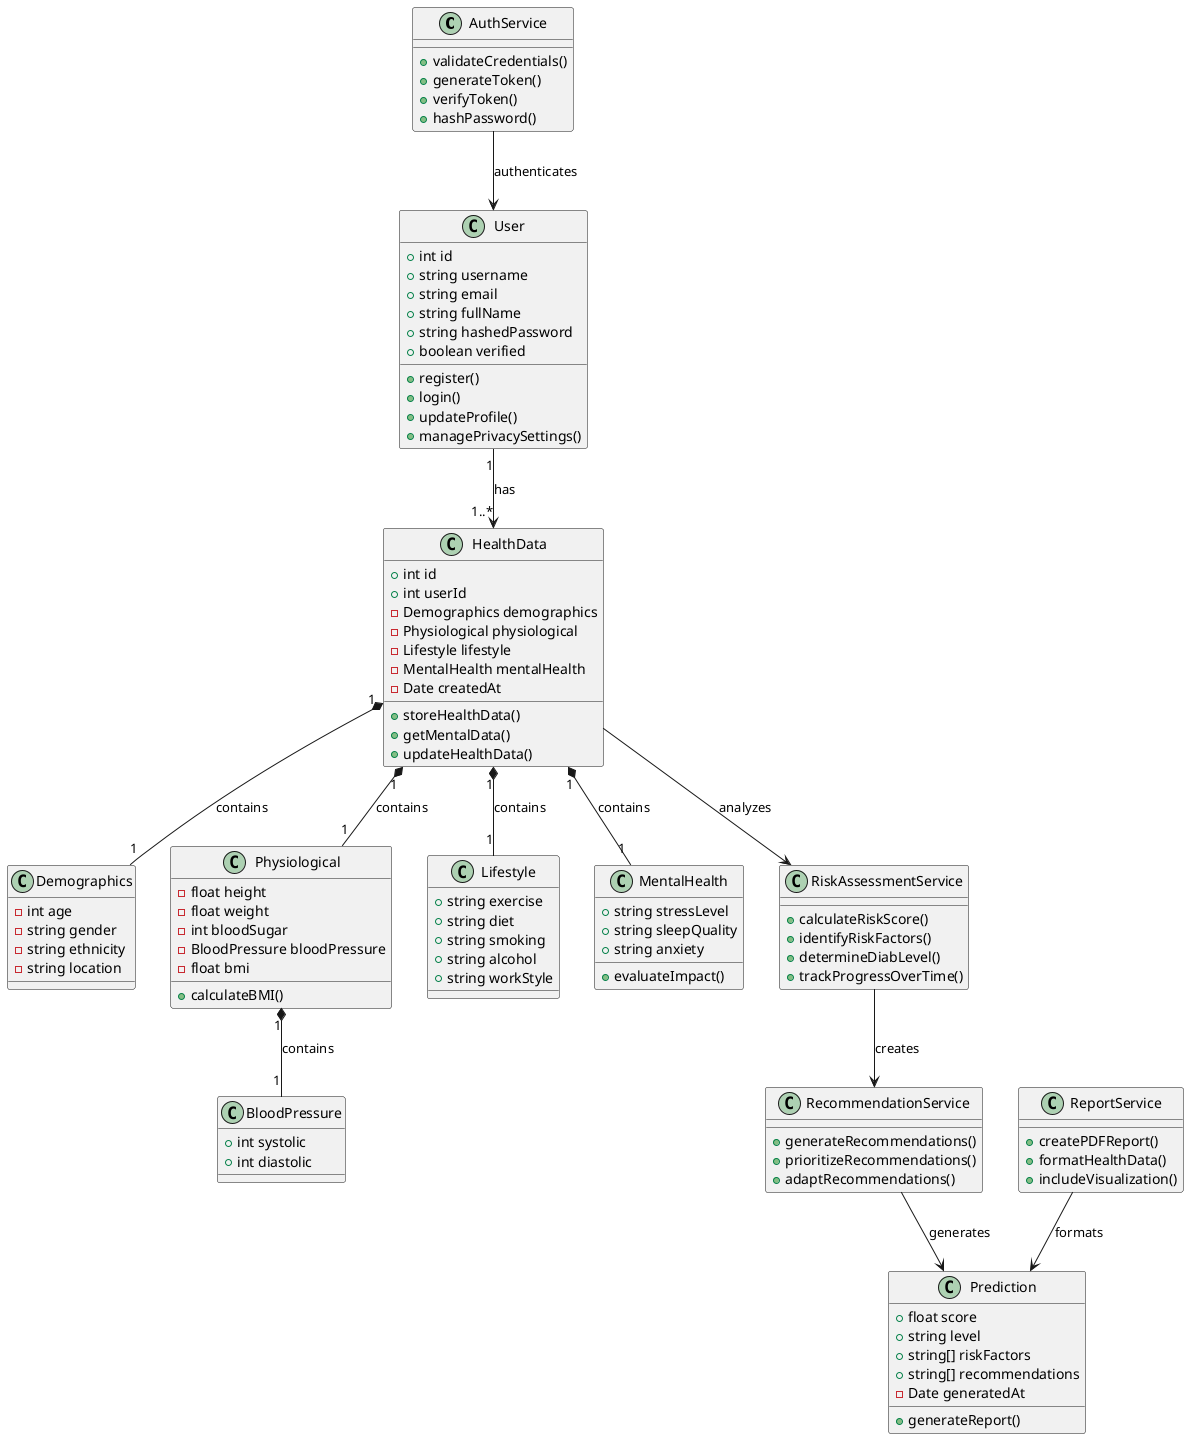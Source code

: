 
@startuml
class AuthService {
  +validateCredentials()
  +generateToken()
  +verifyToken()
  +hashPassword()
}

class User {
  +int id
  +string username
  +string email
  +string fullName
  +string hashedPassword
  +boolean verified
  +register()
  +login()
  +updateProfile()
  +managePrivacySettings()
}

class HealthData {
  +int id
  +int userId
  -Demographics demographics
  -Physiological physiological
  -Lifestyle lifestyle
  -MentalHealth mentalHealth
  -Date createdAt
  +storeHealthData()
  +getMentalData()
  +updateHealthData()
}

class Demographics {
  -int age
  -string gender
  -string ethnicity
  -string location
}

class Physiological {
  -float height
  -float weight
  -int bloodSugar
  -BloodPressure bloodPressure
  -float bmi
  +calculateBMI()
}

class BloodPressure {
  +int systolic
  +int diastolic
}

class Lifestyle {
  +string exercise
  +string diet
  +string smoking
  +string alcohol
  +string workStyle
}

class MentalHealth {
  +string stressLevel
  +string sleepQuality
  +string anxiety
  +evaluateImpact()
}

class RiskAssessmentService {
  +calculateRiskScore()
  +identifyRiskFactors()
  +determineDiabLevel()
  +trackProgressOverTime()
}

class RecommendationService {
  +generateRecommendations()
  +prioritizeRecommendations()
  +adaptRecommendations()
}

class ReportService {
  +createPDFReport()
  +formatHealthData()
  +includeVisualization()
}

class Prediction {
  +float score
  +string level
  +string[] riskFactors
  +string[] recommendations
  -Date generatedAt
  +generateReport()
}

AuthService --> User : authenticates
User "1" --> "1..*" HealthData : has
HealthData "1" *-- "1" Demographics : contains
HealthData "1" *-- "1" Physiological : contains
HealthData "1" *-- "1" Lifestyle : contains
HealthData "1" *-- "1" MentalHealth : contains
Physiological "1" *-- "1" BloodPressure : contains
HealthData --> RiskAssessmentService : analyzes
RiskAssessmentService --> RecommendationService : creates
RecommendationService --> Prediction : generates
ReportService --> Prediction : formats

@enduml
